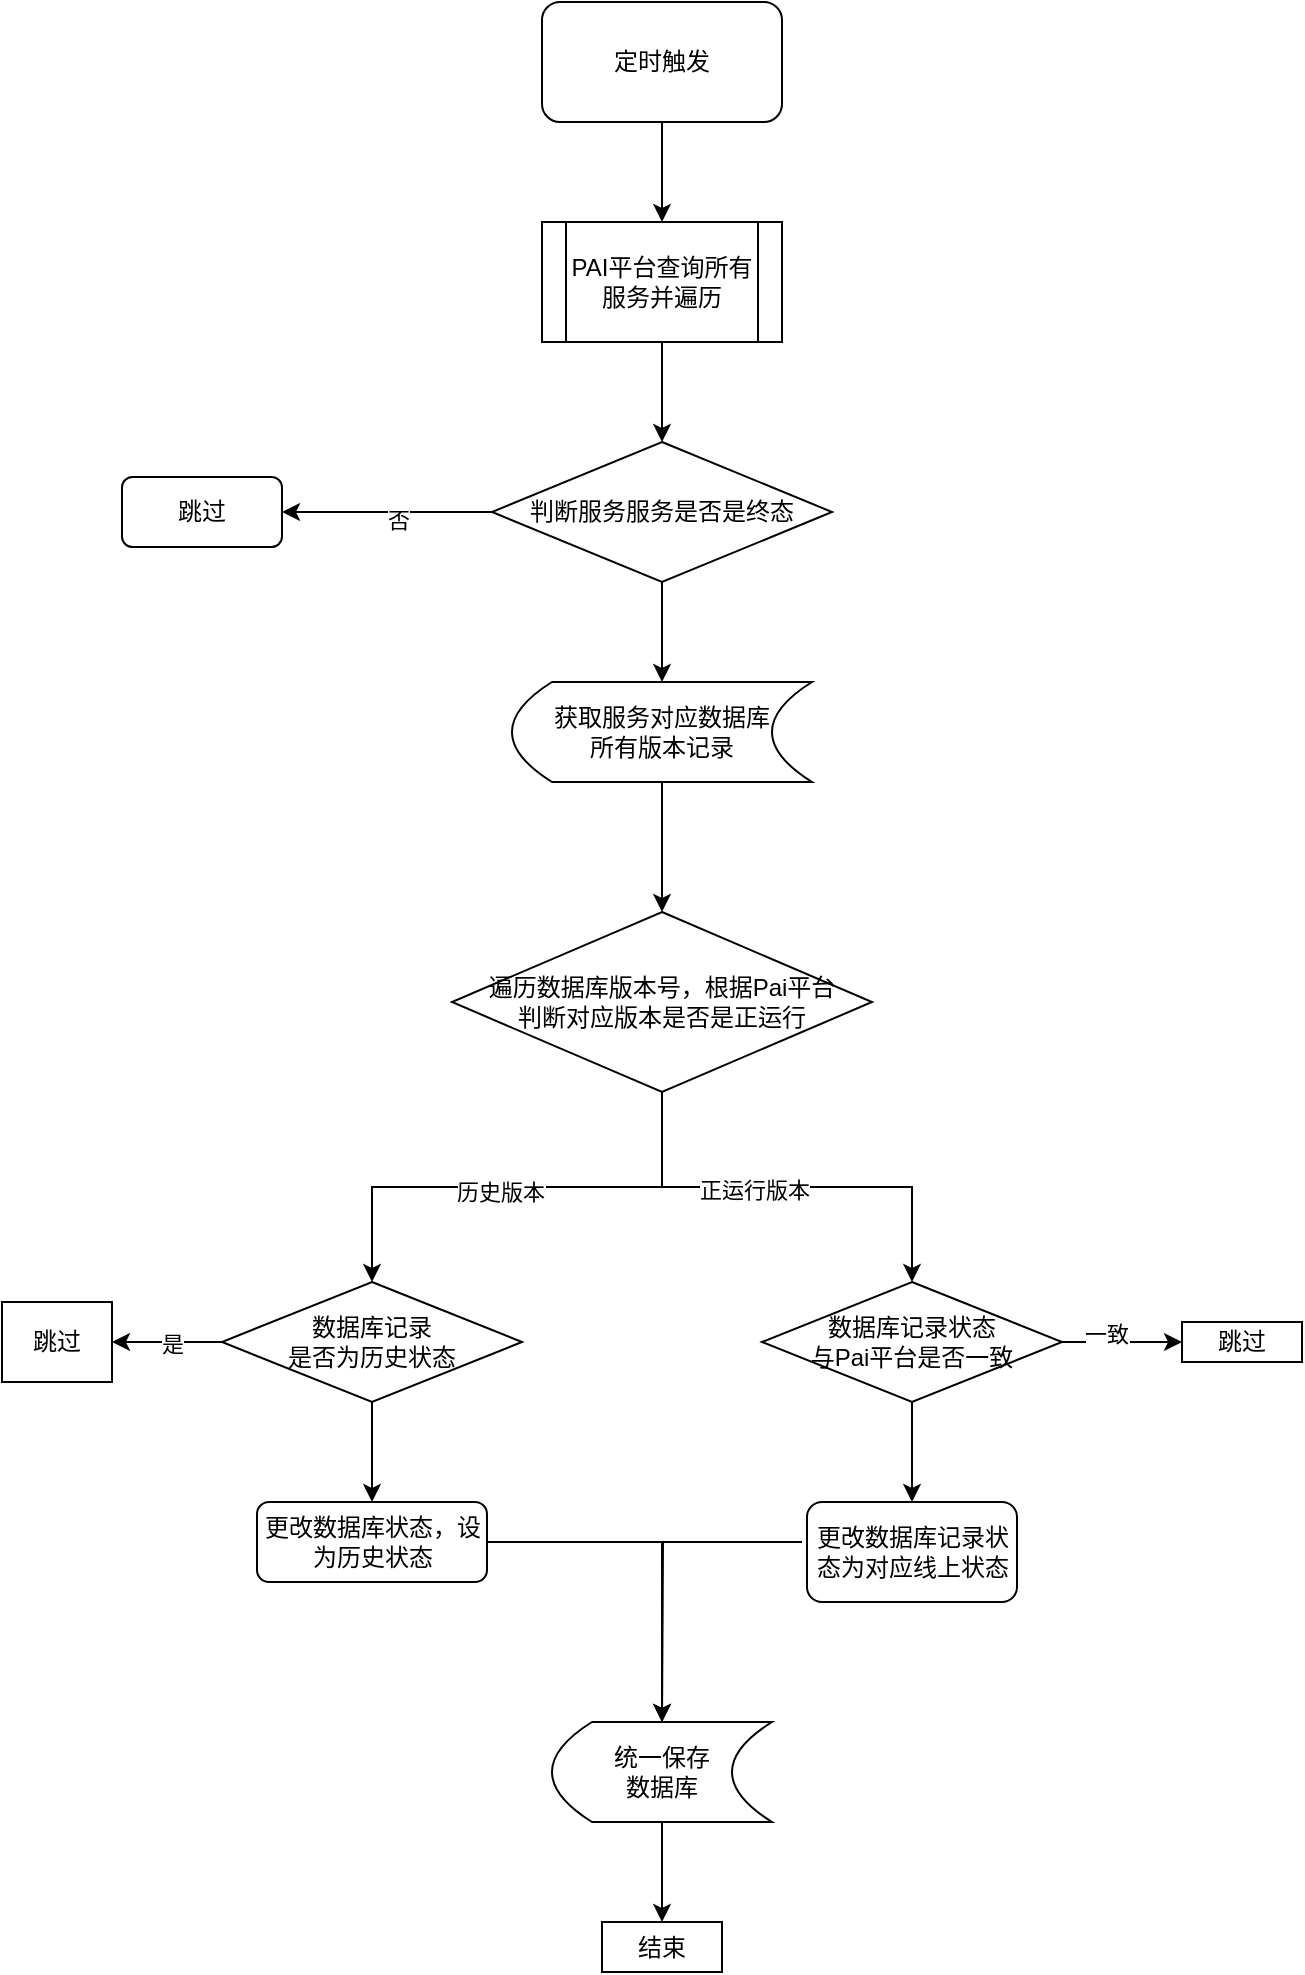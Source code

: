 <mxfile version="24.7.10">
  <diagram name="第 1 页" id="Vk1wsm3dNOzczMqp0urp">
    <mxGraphModel dx="1026" dy="650" grid="1" gridSize="10" guides="1" tooltips="1" connect="1" arrows="1" fold="1" page="1" pageScale="1" pageWidth="827" pageHeight="1169" math="0" shadow="0">
      <root>
        <mxCell id="0" />
        <mxCell id="1" parent="0" />
        <mxCell id="chlHGXJJEHLnhbNiG8eY-3" value="" style="edgeStyle=orthogonalEdgeStyle;rounded=0;orthogonalLoop=1;jettySize=auto;html=1;" edge="1" parent="1" source="chlHGXJJEHLnhbNiG8eY-1" target="chlHGXJJEHLnhbNiG8eY-4">
          <mxGeometry relative="1" as="geometry">
            <mxPoint x="400" y="270" as="targetPoint" />
          </mxGeometry>
        </mxCell>
        <mxCell id="chlHGXJJEHLnhbNiG8eY-1" value="定时触发" style="rounded=1;whiteSpace=wrap;html=1;" vertex="1" parent="1">
          <mxGeometry x="340" y="130" width="120" height="60" as="geometry" />
        </mxCell>
        <mxCell id="chlHGXJJEHLnhbNiG8eY-6" value="" style="edgeStyle=orthogonalEdgeStyle;rounded=0;orthogonalLoop=1;jettySize=auto;html=1;" edge="1" parent="1" source="chlHGXJJEHLnhbNiG8eY-4" target="chlHGXJJEHLnhbNiG8eY-5">
          <mxGeometry relative="1" as="geometry" />
        </mxCell>
        <mxCell id="chlHGXJJEHLnhbNiG8eY-4" value="PAI平台查询所有服务并遍历" style="shape=process;whiteSpace=wrap;html=1;backgroundOutline=1;" vertex="1" parent="1">
          <mxGeometry x="340" y="240" width="120" height="60" as="geometry" />
        </mxCell>
        <mxCell id="chlHGXJJEHLnhbNiG8eY-8" value="" style="edgeStyle=orthogonalEdgeStyle;rounded=0;orthogonalLoop=1;jettySize=auto;html=1;" edge="1" parent="1" source="chlHGXJJEHLnhbNiG8eY-5" target="chlHGXJJEHLnhbNiG8eY-7">
          <mxGeometry relative="1" as="geometry" />
        </mxCell>
        <mxCell id="chlHGXJJEHLnhbNiG8eY-9" value="否" style="edgeLabel;html=1;align=center;verticalAlign=middle;resizable=0;points=[];" vertex="1" connectable="0" parent="chlHGXJJEHLnhbNiG8eY-8">
          <mxGeometry x="-0.105" y="4" relative="1" as="geometry">
            <mxPoint as="offset" />
          </mxGeometry>
        </mxCell>
        <mxCell id="chlHGXJJEHLnhbNiG8eY-11" value="" style="edgeStyle=orthogonalEdgeStyle;rounded=0;orthogonalLoop=1;jettySize=auto;html=1;" edge="1" parent="1" source="chlHGXJJEHLnhbNiG8eY-5" target="chlHGXJJEHLnhbNiG8eY-10">
          <mxGeometry relative="1" as="geometry" />
        </mxCell>
        <mxCell id="chlHGXJJEHLnhbNiG8eY-5" value="判断服务服务是否是终态" style="rhombus;whiteSpace=wrap;html=1;" vertex="1" parent="1">
          <mxGeometry x="315" y="350" width="170" height="70" as="geometry" />
        </mxCell>
        <mxCell id="chlHGXJJEHLnhbNiG8eY-7" value="跳过" style="rounded=1;whiteSpace=wrap;html=1;" vertex="1" parent="1">
          <mxGeometry x="130" y="367.5" width="80" height="35" as="geometry" />
        </mxCell>
        <mxCell id="chlHGXJJEHLnhbNiG8eY-13" value="" style="edgeStyle=orthogonalEdgeStyle;rounded=0;orthogonalLoop=1;jettySize=auto;html=1;" edge="1" parent="1" source="chlHGXJJEHLnhbNiG8eY-10" target="chlHGXJJEHLnhbNiG8eY-12">
          <mxGeometry relative="1" as="geometry" />
        </mxCell>
        <mxCell id="chlHGXJJEHLnhbNiG8eY-10" value="获取服务对应数据库&lt;div&gt;所有版本记录&lt;/div&gt;" style="shape=dataStorage;whiteSpace=wrap;html=1;fixedSize=1;" vertex="1" parent="1">
          <mxGeometry x="325" y="470" width="150" height="50" as="geometry" />
        </mxCell>
        <mxCell id="chlHGXJJEHLnhbNiG8eY-15" value="" style="edgeStyle=orthogonalEdgeStyle;rounded=0;orthogonalLoop=1;jettySize=auto;html=1;" edge="1" parent="1" source="chlHGXJJEHLnhbNiG8eY-12" target="chlHGXJJEHLnhbNiG8eY-17">
          <mxGeometry relative="1" as="geometry">
            <mxPoint x="290" y="762.5" as="targetPoint" />
          </mxGeometry>
        </mxCell>
        <mxCell id="chlHGXJJEHLnhbNiG8eY-16" value="历史版本" style="edgeLabel;html=1;align=center;verticalAlign=middle;resizable=0;points=[];" vertex="1" connectable="0" parent="chlHGXJJEHLnhbNiG8eY-15">
          <mxGeometry x="0.07" y="2" relative="1" as="geometry">
            <mxPoint as="offset" />
          </mxGeometry>
        </mxCell>
        <mxCell id="chlHGXJJEHLnhbNiG8eY-26" value="" style="edgeStyle=orthogonalEdgeStyle;rounded=0;orthogonalLoop=1;jettySize=auto;html=1;" edge="1" parent="1" source="chlHGXJJEHLnhbNiG8eY-12" target="chlHGXJJEHLnhbNiG8eY-25">
          <mxGeometry relative="1" as="geometry" />
        </mxCell>
        <mxCell id="chlHGXJJEHLnhbNiG8eY-27" value="正运行版本" style="edgeLabel;html=1;align=center;verticalAlign=middle;resizable=0;points=[];" vertex="1" connectable="0" parent="chlHGXJJEHLnhbNiG8eY-26">
          <mxGeometry x="-0.149" relative="1" as="geometry">
            <mxPoint y="1" as="offset" />
          </mxGeometry>
        </mxCell>
        <mxCell id="chlHGXJJEHLnhbNiG8eY-12" value="遍历数据库版本号，根据Pai平台&lt;div&gt;判断对应版本是否是正运行&lt;/div&gt;" style="rhombus;whiteSpace=wrap;html=1;" vertex="1" parent="1">
          <mxGeometry x="295" y="585" width="210" height="90" as="geometry" />
        </mxCell>
        <mxCell id="chlHGXJJEHLnhbNiG8eY-19" value="" style="edgeStyle=orthogonalEdgeStyle;rounded=0;orthogonalLoop=1;jettySize=auto;html=1;" edge="1" parent="1" source="chlHGXJJEHLnhbNiG8eY-17" target="chlHGXJJEHLnhbNiG8eY-18">
          <mxGeometry relative="1" as="geometry" />
        </mxCell>
        <mxCell id="chlHGXJJEHLnhbNiG8eY-20" value="是" style="edgeLabel;html=1;align=center;verticalAlign=middle;resizable=0;points=[];" vertex="1" connectable="0" parent="chlHGXJJEHLnhbNiG8eY-19">
          <mxGeometry x="-0.074" y="1" relative="1" as="geometry">
            <mxPoint as="offset" />
          </mxGeometry>
        </mxCell>
        <mxCell id="chlHGXJJEHLnhbNiG8eY-24" value="" style="edgeStyle=orthogonalEdgeStyle;rounded=0;orthogonalLoop=1;jettySize=auto;html=1;" edge="1" parent="1" source="chlHGXJJEHLnhbNiG8eY-17" target="chlHGXJJEHLnhbNiG8eY-23">
          <mxGeometry relative="1" as="geometry" />
        </mxCell>
        <mxCell id="chlHGXJJEHLnhbNiG8eY-17" value="数据库记录&lt;div&gt;是否为历史状态&lt;/div&gt;" style="rhombus;whiteSpace=wrap;html=1;" vertex="1" parent="1">
          <mxGeometry x="180" y="770" width="150" height="60" as="geometry" />
        </mxCell>
        <mxCell id="chlHGXJJEHLnhbNiG8eY-18" value="跳过" style="whiteSpace=wrap;html=1;" vertex="1" parent="1">
          <mxGeometry x="70" y="780" width="55" height="40" as="geometry" />
        </mxCell>
        <mxCell id="chlHGXJJEHLnhbNiG8eY-36" value="" style="edgeStyle=orthogonalEdgeStyle;rounded=0;orthogonalLoop=1;jettySize=auto;html=1;" edge="1" parent="1" source="chlHGXJJEHLnhbNiG8eY-23">
          <mxGeometry relative="1" as="geometry">
            <mxPoint x="400" y="990" as="targetPoint" />
          </mxGeometry>
        </mxCell>
        <mxCell id="chlHGXJJEHLnhbNiG8eY-23" value="更改数据库状态，设为历史状态" style="rounded=1;whiteSpace=wrap;html=1;" vertex="1" parent="1">
          <mxGeometry x="197.5" y="880" width="115" height="40" as="geometry" />
        </mxCell>
        <mxCell id="chlHGXJJEHLnhbNiG8eY-29" value="" style="edgeStyle=orthogonalEdgeStyle;rounded=0;orthogonalLoop=1;jettySize=auto;html=1;" edge="1" parent="1" source="chlHGXJJEHLnhbNiG8eY-25" target="chlHGXJJEHLnhbNiG8eY-28">
          <mxGeometry relative="1" as="geometry" />
        </mxCell>
        <mxCell id="chlHGXJJEHLnhbNiG8eY-30" value="一致" style="edgeLabel;html=1;align=center;verticalAlign=middle;resizable=0;points=[];" vertex="1" connectable="0" parent="chlHGXJJEHLnhbNiG8eY-29">
          <mxGeometry x="-0.267" y="4" relative="1" as="geometry">
            <mxPoint as="offset" />
          </mxGeometry>
        </mxCell>
        <mxCell id="chlHGXJJEHLnhbNiG8eY-34" value="" style="edgeStyle=orthogonalEdgeStyle;rounded=0;orthogonalLoop=1;jettySize=auto;html=1;" edge="1" parent="1" source="chlHGXJJEHLnhbNiG8eY-25" target="chlHGXJJEHLnhbNiG8eY-33">
          <mxGeometry relative="1" as="geometry" />
        </mxCell>
        <mxCell id="chlHGXJJEHLnhbNiG8eY-25" value="数据库记录状态&lt;div&gt;与Pai平台是否一致&lt;/div&gt;" style="rhombus;whiteSpace=wrap;html=1;" vertex="1" parent="1">
          <mxGeometry x="450" y="770" width="150" height="60" as="geometry" />
        </mxCell>
        <mxCell id="chlHGXJJEHLnhbNiG8eY-28" value="跳过" style="whiteSpace=wrap;html=1;" vertex="1" parent="1">
          <mxGeometry x="660" y="790" width="60" height="20" as="geometry" />
        </mxCell>
        <mxCell id="chlHGXJJEHLnhbNiG8eY-33" value="更改数据库记录状态为对应线上状态" style="rounded=1;whiteSpace=wrap;html=1;" vertex="1" parent="1">
          <mxGeometry x="472.5" y="880" width="105" height="50" as="geometry" />
        </mxCell>
        <mxCell id="chlHGXJJEHLnhbNiG8eY-37" value="" style="endArrow=classic;html=1;rounded=0;entryX=0.5;entryY=0;entryDx=0;entryDy=0;" edge="1" parent="1" target="chlHGXJJEHLnhbNiG8eY-38">
          <mxGeometry width="50" height="50" relative="1" as="geometry">
            <mxPoint x="470" y="900" as="sourcePoint" />
            <mxPoint x="400" y="990" as="targetPoint" />
            <Array as="points">
              <mxPoint x="400" y="900" />
            </Array>
          </mxGeometry>
        </mxCell>
        <mxCell id="chlHGXJJEHLnhbNiG8eY-40" value="" style="edgeStyle=orthogonalEdgeStyle;rounded=0;orthogonalLoop=1;jettySize=auto;html=1;" edge="1" parent="1" source="chlHGXJJEHLnhbNiG8eY-38" target="chlHGXJJEHLnhbNiG8eY-39">
          <mxGeometry relative="1" as="geometry" />
        </mxCell>
        <mxCell id="chlHGXJJEHLnhbNiG8eY-38" value="统一保存&lt;div&gt;数据库&lt;/div&gt;" style="shape=dataStorage;whiteSpace=wrap;html=1;fixedSize=1;" vertex="1" parent="1">
          <mxGeometry x="345" y="990" width="110" height="50" as="geometry" />
        </mxCell>
        <mxCell id="chlHGXJJEHLnhbNiG8eY-39" value="结束" style="whiteSpace=wrap;html=1;" vertex="1" parent="1">
          <mxGeometry x="370" y="1090" width="60" height="25" as="geometry" />
        </mxCell>
      </root>
    </mxGraphModel>
  </diagram>
</mxfile>
